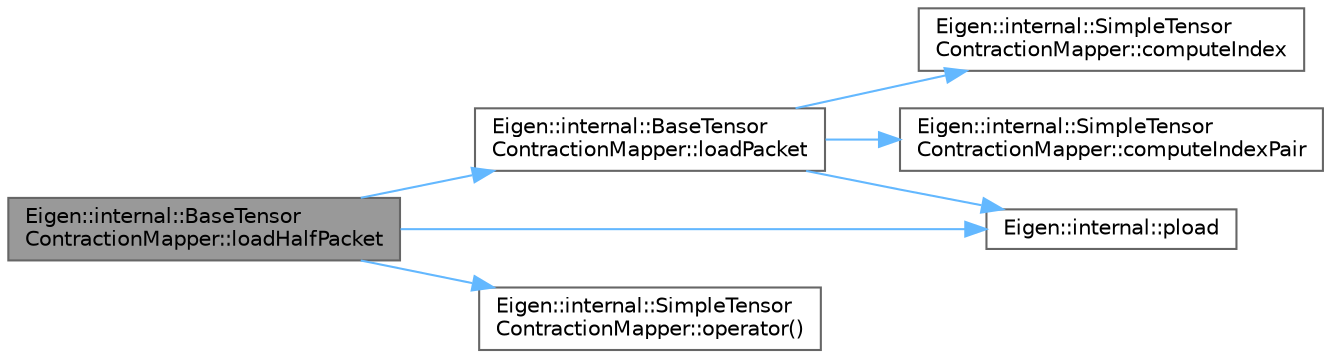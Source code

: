 digraph "Eigen::internal::BaseTensorContractionMapper::loadHalfPacket"
{
 // LATEX_PDF_SIZE
  bgcolor="transparent";
  edge [fontname=Helvetica,fontsize=10,labelfontname=Helvetica,labelfontsize=10];
  node [fontname=Helvetica,fontsize=10,shape=box,height=0.2,width=0.4];
  rankdir="LR";
  Node1 [id="Node000001",label="Eigen::internal::BaseTensor\lContractionMapper::loadHalfPacket",height=0.2,width=0.4,color="gray40", fillcolor="grey60", style="filled", fontcolor="black",tooltip=" "];
  Node1 -> Node2 [id="edge1_Node000001_Node000002",color="steelblue1",style="solid",tooltip=" "];
  Node2 [id="Node000002",label="Eigen::internal::BaseTensor\lContractionMapper::loadPacket",height=0.2,width=0.4,color="grey40", fillcolor="white", style="filled",URL="$class_eigen_1_1internal_1_1_base_tensor_contraction_mapper.html#ae5029de464b3b11235e822404e81a464",tooltip=" "];
  Node2 -> Node3 [id="edge2_Node000002_Node000003",color="steelblue1",style="solid",tooltip=" "];
  Node3 [id="Node000003",label="Eigen::internal::SimpleTensor\lContractionMapper::computeIndex",height=0.2,width=0.4,color="grey40", fillcolor="white", style="filled",URL="$class_eigen_1_1internal_1_1_simple_tensor_contraction_mapper.html#af3a0013da744a8499302cb694b7407c4",tooltip=" "];
  Node2 -> Node4 [id="edge3_Node000002_Node000004",color="steelblue1",style="solid",tooltip=" "];
  Node4 [id="Node000004",label="Eigen::internal::SimpleTensor\lContractionMapper::computeIndexPair",height=0.2,width=0.4,color="grey40", fillcolor="white", style="filled",URL="$class_eigen_1_1internal_1_1_simple_tensor_contraction_mapper.html#a3169eda67b910019d1c2b18d18315861",tooltip=" "];
  Node2 -> Node5 [id="edge4_Node000002_Node000005",color="steelblue1",style="solid",tooltip=" "];
  Node5 [id="Node000005",label="Eigen::internal::pload",height=0.2,width=0.4,color="grey40", fillcolor="white", style="filled",URL="$namespace_eigen_1_1internal.html#ae25c18feab0271a245176a7a3f2dcd3d",tooltip=" "];
  Node1 -> Node6 [id="edge5_Node000001_Node000006",color="steelblue1",style="solid",tooltip=" "];
  Node6 [id="Node000006",label="Eigen::internal::SimpleTensor\lContractionMapper::operator()",height=0.2,width=0.4,color="grey40", fillcolor="white", style="filled",URL="$class_eigen_1_1internal_1_1_simple_tensor_contraction_mapper.html#ae9c096a712b45033172e5012c1f94501",tooltip=" "];
  Node1 -> Node5 [id="edge6_Node000001_Node000005",color="steelblue1",style="solid",tooltip=" "];
}
